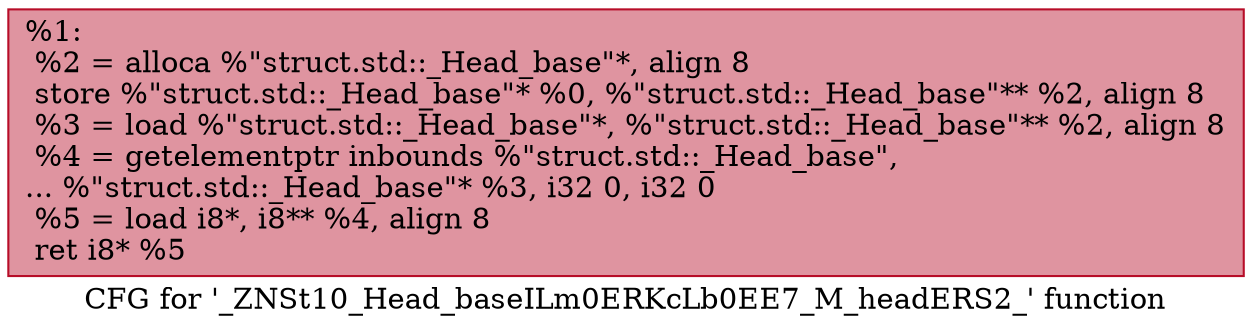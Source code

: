 digraph "CFG for '_ZNSt10_Head_baseILm0ERKcLb0EE7_M_headERS2_' function" {
	label="CFG for '_ZNSt10_Head_baseILm0ERKcLb0EE7_M_headERS2_' function";

	Node0x557bfd52ae60 [shape=record,color="#b70d28ff", style=filled, fillcolor="#b70d2870",label="{%1:\l  %2 = alloca %\"struct.std::_Head_base\"*, align 8\l  store %\"struct.std::_Head_base\"* %0, %\"struct.std::_Head_base\"** %2, align 8\l  %3 = load %\"struct.std::_Head_base\"*, %\"struct.std::_Head_base\"** %2, align 8\l  %4 = getelementptr inbounds %\"struct.std::_Head_base\",\l... %\"struct.std::_Head_base\"* %3, i32 0, i32 0\l  %5 = load i8*, i8** %4, align 8\l  ret i8* %5\l}"];
}
